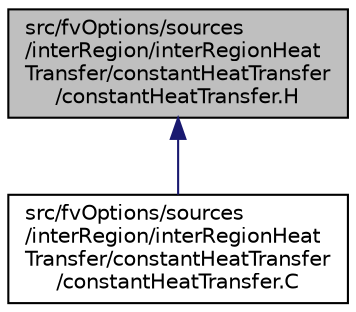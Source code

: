 digraph "src/fvOptions/sources/interRegion/interRegionHeatTransfer/constantHeatTransfer/constantHeatTransfer.H"
{
  bgcolor="transparent";
  edge [fontname="Helvetica",fontsize="10",labelfontname="Helvetica",labelfontsize="10"];
  node [fontname="Helvetica",fontsize="10",shape=record];
  Node355 [label="src/fvOptions/sources\l/interRegion/interRegionHeat\lTransfer/constantHeatTransfer\l/constantHeatTransfer.H",height=0.2,width=0.4,color="black", fillcolor="grey75", style="filled", fontcolor="black"];
  Node355 -> Node356 [dir="back",color="midnightblue",fontsize="10",style="solid",fontname="Helvetica"];
  Node356 [label="src/fvOptions/sources\l/interRegion/interRegionHeat\lTransfer/constantHeatTransfer\l/constantHeatTransfer.C",height=0.2,width=0.4,color="black",URL="$a41768.html"];
}
